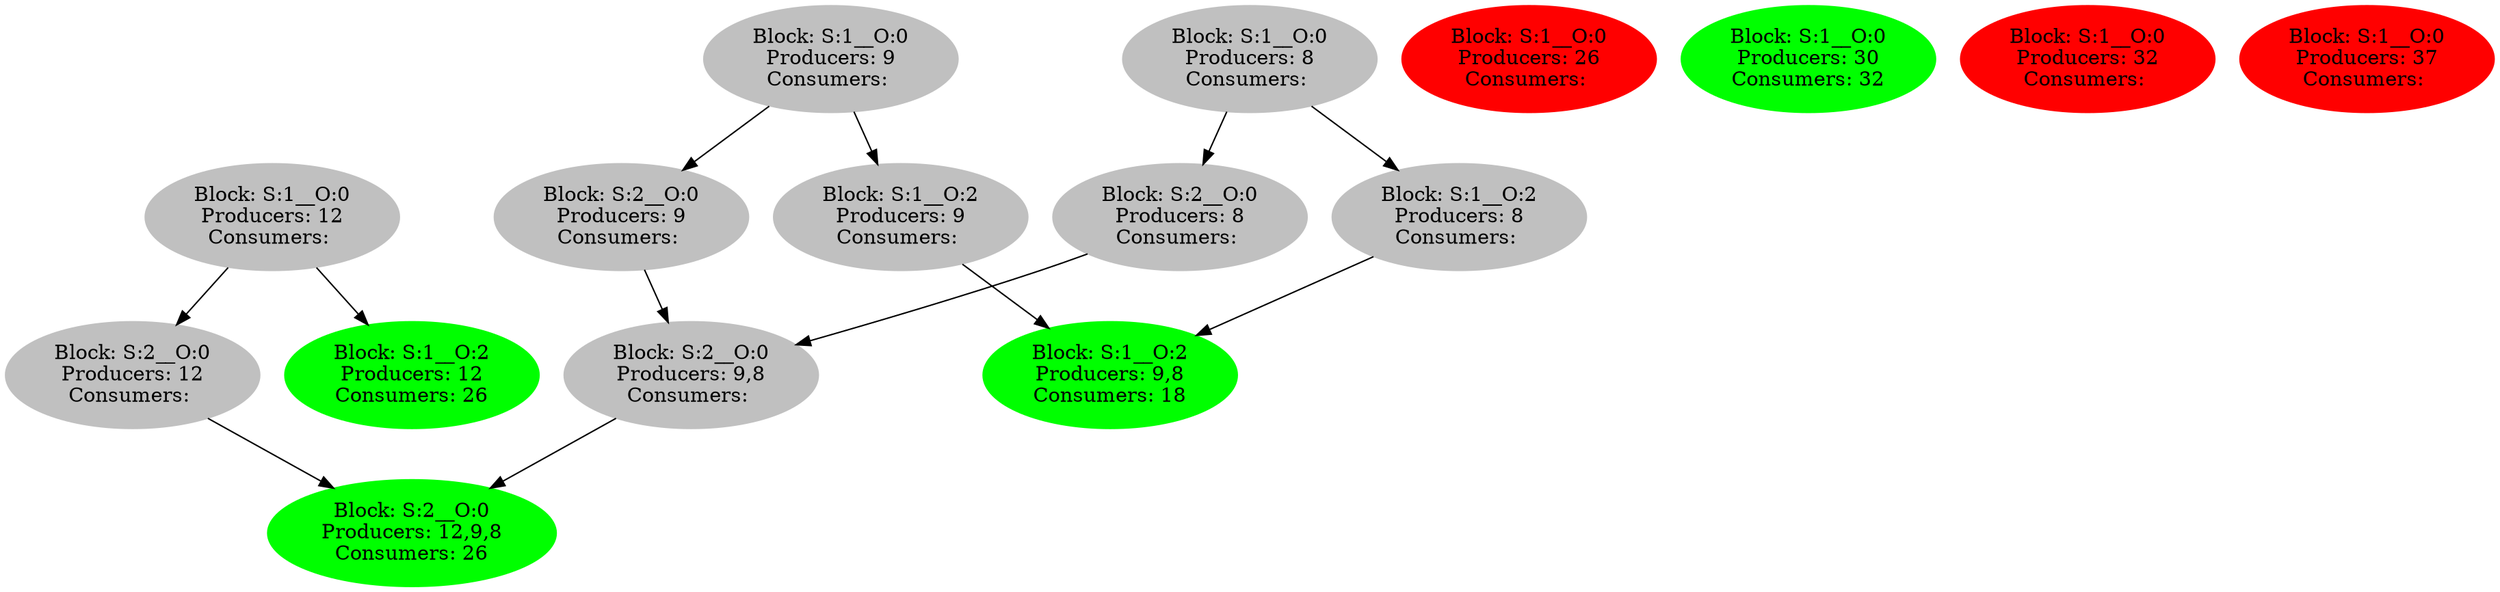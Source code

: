 strict digraph  {
0 [color=grey, label="Block: S:1__O:0
Producers: 8
Consumers: ", style=filled];
1 [color=grey, label="Block: S:2__O:0
Producers: 8
Consumers: ", style=filled];
2 [color=grey, label="Block: S:2__O:0
Producers: 9,8
Consumers: ", style=filled];
3 [color=green, label="Block: S:2__O:0
Producers: 12,9,8
Consumers: 26", style=filled];
4 [color=grey, label="Block: S:1__O:2
Producers: 8
Consumers: ", style=filled];
5 [color=green, label="Block: S:1__O:2
Producers: 9,8
Consumers: 18", style=filled];
6 [color=grey, label="Block: S:1__O:0
Producers: 9
Consumers: ", style=filled];
7 [color=grey, label="Block: S:2__O:0
Producers: 9
Consumers: ", style=filled];
8 [color=grey, label="Block: S:1__O:2
Producers: 9
Consumers: ", style=filled];
9 [color=grey, label="Block: S:1__O:0
Producers: 12
Consumers: ", style=filled];
10 [color=grey, label="Block: S:2__O:0
Producers: 12
Consumers: ", style=filled];
11 [color=green, label="Block: S:1__O:2
Producers: 12
Consumers: 26", style=filled];
12 [color=red, label="Block: S:1__O:0
Producers: 26
Consumers: ", style=filled];
13 [color=green, label="Block: S:1__O:0
Producers: 30
Consumers: 32", style=filled];
14 [color=red, label="Block: S:1__O:0
Producers: 32
Consumers: ", style=filled];
15 [color=red, label="Block: S:1__O:0
Producers: 37
Consumers: ", style=filled];
0 -> 1;
0 -> 4;
1 -> 2;
2 -> 3;
4 -> 5;
6 -> 7;
6 -> 8;
7 -> 2;
8 -> 5;
9 -> 10;
9 -> 11;
10 -> 3;
}
